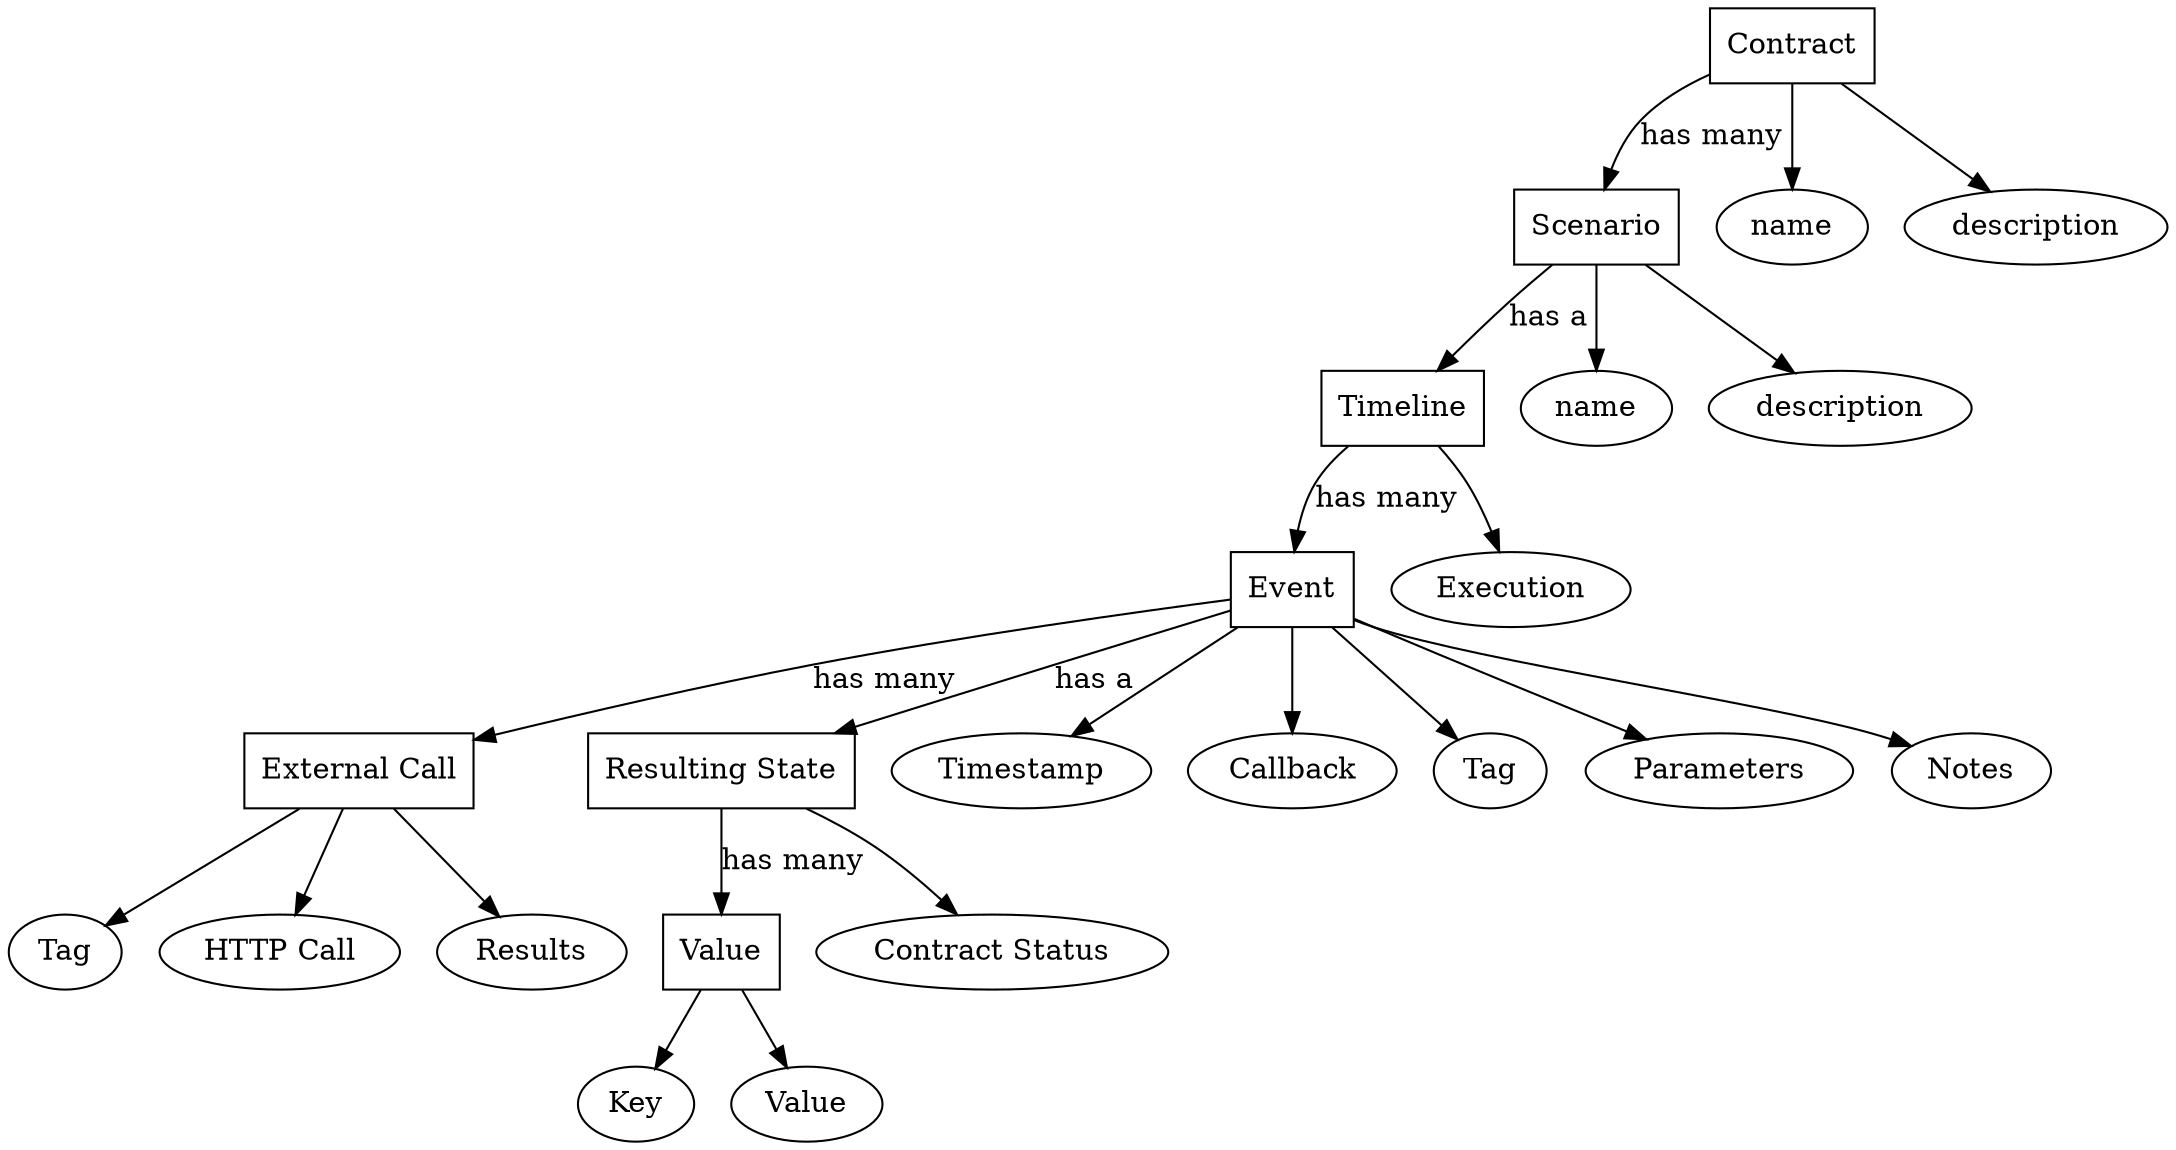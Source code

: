 digraph SimulationDataStructure {
  node [shape=box];
  C [label=Contract];
  S [label=Scenario];
  T [label=Timeline];
  E [label=Event];
  X [label="External Call"];
  R [label="Resulting State"];
  V [label=Value];

  node [shape=ellipse];
  C_Name [label=name];
  C_Desc [label=description];
  S_Name [label=name];
  S_Desc [label=description];
  T_Exec [label=Execution];
  E_Time [label=Timestamp];
  E_Call [label=Callback];
  E_Tag [label=Tag];
  E_Param [label=Parameters];
  E_Notes [label=Notes];
  X_Tag [label=Tag];
  X_Call [label="HTTP Call"];
  X_Res [label="Results"];
  R_Stat [label="Contract Status"];
  V_Key [label=Key];
  V_Val [label=Value];

  C -> S [label="has many"];
  S -> T [label="has a"];
  T -> E [label="has many"];
  E -> X [label="has many"];
  E -> R [label="has a"];
  R -> V [label="has many"];

  C -> C_Name;
  C -> C_Desc;
  S -> S_Name;
  S -> S_Desc;
  T -> T_Exec;
  E -> E_Time;
  E -> E_Call;
  E -> E_Tag;
  E -> E_Param;
  X -> X_Call;
  X -> X_Tag;
  X -> X_Res;
  E -> E_Notes;
  R -> R_Stat;
  V -> V_Key;
  V -> V_Val;
}